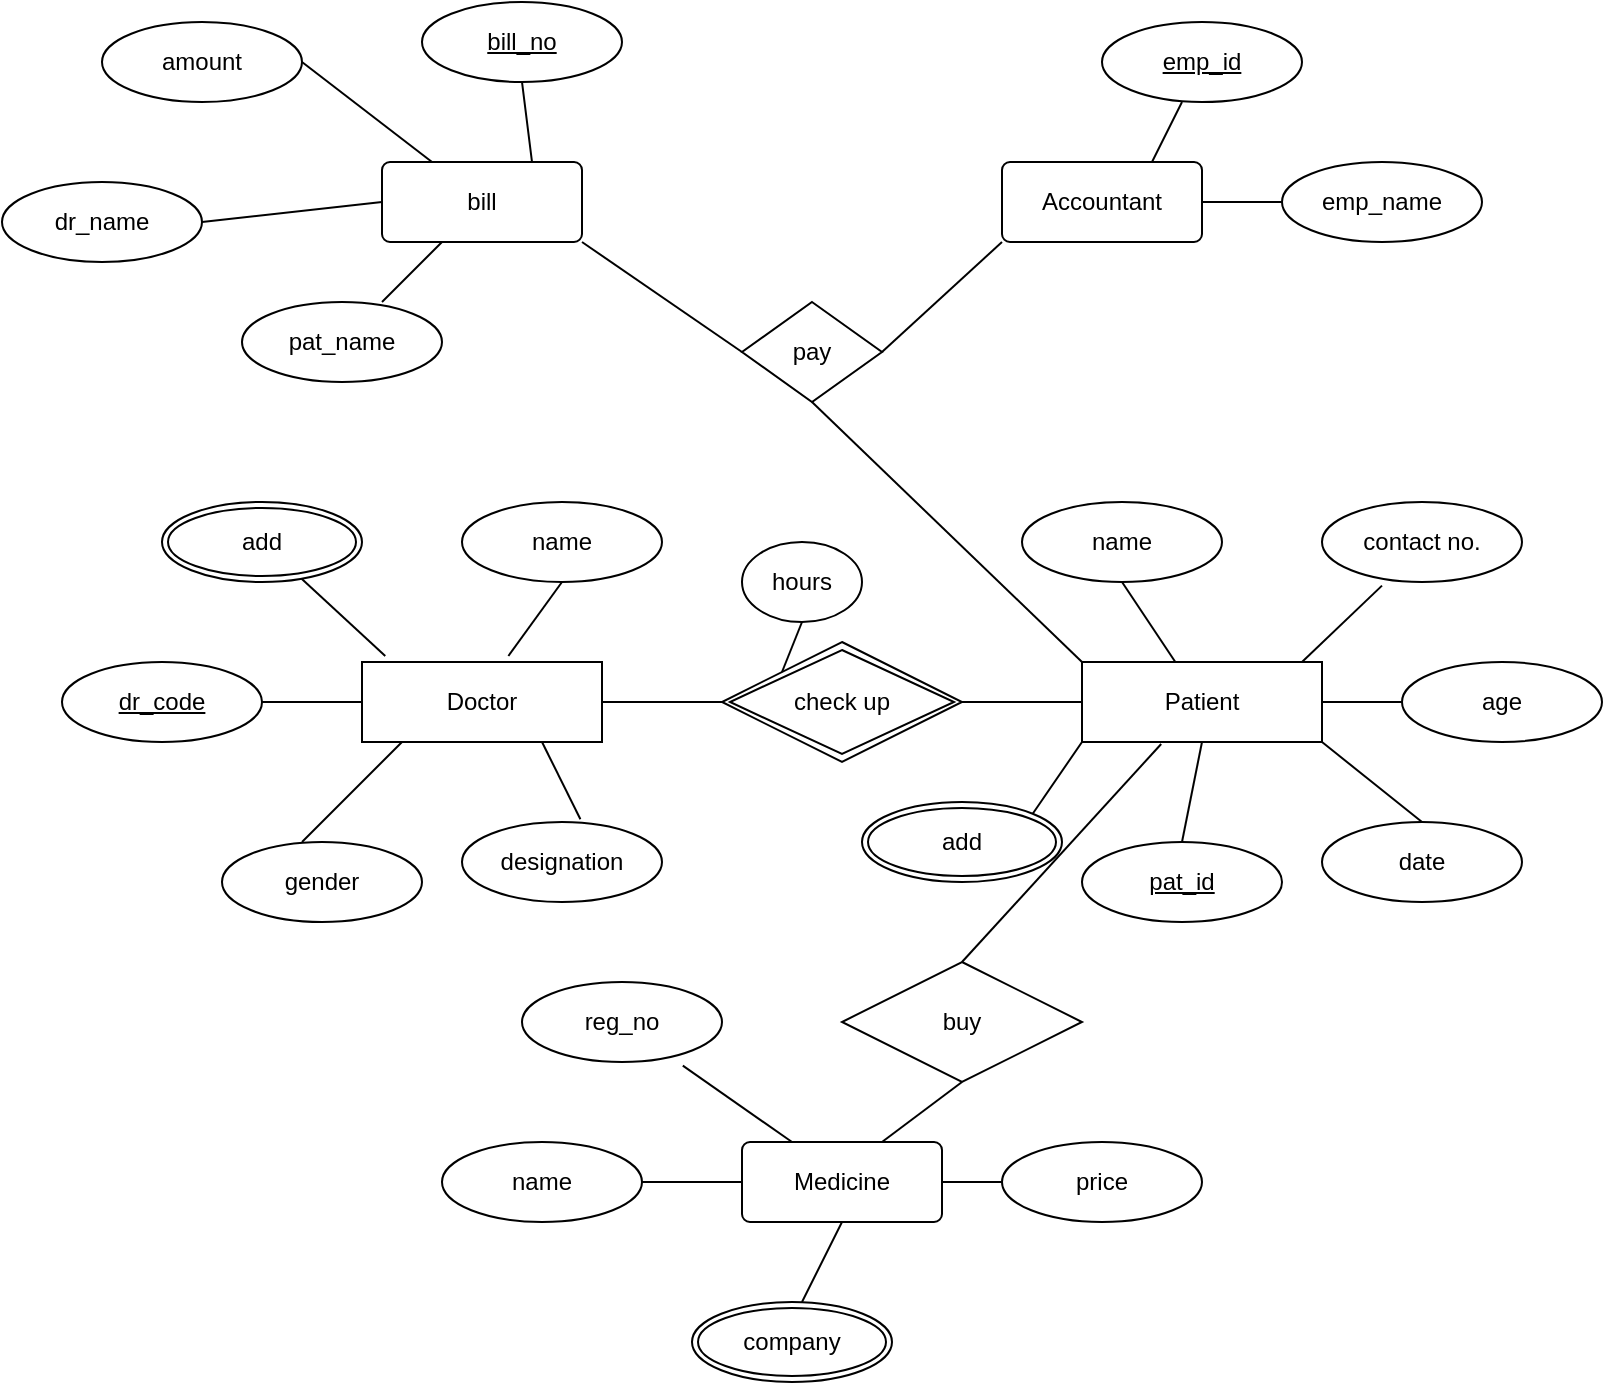 <mxfile version="20.6.0" type="github">
  <diagram id="R2lEEEUBdFMjLlhIrx00" name="Page-1">
    <mxGraphModel dx="1038" dy="481" grid="1" gridSize="10" guides="1" tooltips="1" connect="1" arrows="1" fold="1" page="1" pageScale="1" pageWidth="850" pageHeight="1100" math="0" shadow="0" extFonts="Permanent Marker^https://fonts.googleapis.com/css?family=Permanent+Marker">
      <root>
        <mxCell id="0" />
        <mxCell id="1" parent="0" />
        <mxCell id="p-nEK6x3LKDe2Mx0rI_O-2" value="Doctor" style="whiteSpace=wrap;html=1;align=center;" vertex="1" parent="1">
          <mxGeometry x="200" y="400" width="120" height="40" as="geometry" />
        </mxCell>
        <mxCell id="p-nEK6x3LKDe2Mx0rI_O-3" value="Patient" style="whiteSpace=wrap;html=1;align=center;" vertex="1" parent="1">
          <mxGeometry x="560" y="400" width="120" height="40" as="geometry" />
        </mxCell>
        <mxCell id="p-nEK6x3LKDe2Mx0rI_O-4" value="check up" style="shape=rhombus;double=1;perimeter=rhombusPerimeter;whiteSpace=wrap;html=1;align=center;" vertex="1" parent="1">
          <mxGeometry x="380" y="390" width="120" height="60" as="geometry" />
        </mxCell>
        <mxCell id="p-nEK6x3LKDe2Mx0rI_O-7" value="" style="line;strokeWidth=1;rotatable=0;dashed=0;labelPosition=right;align=left;verticalAlign=middle;spacingTop=0;spacingLeft=6;points=[];portConstraint=eastwest;" vertex="1" parent="1">
          <mxGeometry x="320" y="415" width="60" height="10" as="geometry" />
        </mxCell>
        <mxCell id="p-nEK6x3LKDe2Mx0rI_O-8" value="" style="line;strokeWidth=1;rotatable=0;dashed=0;labelPosition=right;align=left;verticalAlign=middle;spacingTop=0;spacingLeft=6;points=[];portConstraint=eastwest;" vertex="1" parent="1">
          <mxGeometry x="500" y="415" width="60" height="10" as="geometry" />
        </mxCell>
        <mxCell id="p-nEK6x3LKDe2Mx0rI_O-9" value="dr_code" style="ellipse;whiteSpace=wrap;html=1;align=center;fontStyle=4;" vertex="1" parent="1">
          <mxGeometry x="50" y="400" width="100" height="40" as="geometry" />
        </mxCell>
        <mxCell id="p-nEK6x3LKDe2Mx0rI_O-10" value="" style="endArrow=none;html=1;rounded=0;" edge="1" parent="1">
          <mxGeometry relative="1" as="geometry">
            <mxPoint x="150" y="420" as="sourcePoint" />
            <mxPoint x="200" y="420" as="targetPoint" />
          </mxGeometry>
        </mxCell>
        <mxCell id="p-nEK6x3LKDe2Mx0rI_O-11" value="gender" style="ellipse;whiteSpace=wrap;html=1;align=center;" vertex="1" parent="1">
          <mxGeometry x="130" y="490" width="100" height="40" as="geometry" />
        </mxCell>
        <mxCell id="p-nEK6x3LKDe2Mx0rI_O-12" value="designation" style="ellipse;whiteSpace=wrap;html=1;align=center;" vertex="1" parent="1">
          <mxGeometry x="250" y="480" width="100" height="40" as="geometry" />
        </mxCell>
        <mxCell id="p-nEK6x3LKDe2Mx0rI_O-14" value="name" style="ellipse;whiteSpace=wrap;html=1;align=center;" vertex="1" parent="1">
          <mxGeometry x="250" y="320" width="100" height="40" as="geometry" />
        </mxCell>
        <mxCell id="p-nEK6x3LKDe2Mx0rI_O-15" value="add" style="ellipse;shape=doubleEllipse;margin=3;whiteSpace=wrap;html=1;align=center;" vertex="1" parent="1">
          <mxGeometry x="100" y="320" width="100" height="40" as="geometry" />
        </mxCell>
        <mxCell id="p-nEK6x3LKDe2Mx0rI_O-20" value="" style="endArrow=none;html=1;rounded=0;exitX=0.61;exitY=-0.075;exitDx=0;exitDy=0;exitPerimeter=0;" edge="1" parent="1" source="p-nEK6x3LKDe2Mx0rI_O-2">
          <mxGeometry width="50" height="50" relative="1" as="geometry">
            <mxPoint x="250" y="410" as="sourcePoint" />
            <mxPoint x="300" y="360" as="targetPoint" />
          </mxGeometry>
        </mxCell>
        <mxCell id="p-nEK6x3LKDe2Mx0rI_O-21" value="" style="endArrow=none;html=1;rounded=0;exitX=0.097;exitY=-0.075;exitDx=0;exitDy=0;exitPerimeter=0;" edge="1" parent="1" source="p-nEK6x3LKDe2Mx0rI_O-2" target="p-nEK6x3LKDe2Mx0rI_O-15">
          <mxGeometry width="50" height="50" relative="1" as="geometry">
            <mxPoint x="210" y="390" as="sourcePoint" />
            <mxPoint x="220" y="340" as="targetPoint" />
          </mxGeometry>
        </mxCell>
        <mxCell id="p-nEK6x3LKDe2Mx0rI_O-22" value="" style="endArrow=none;html=1;rounded=0;" edge="1" parent="1">
          <mxGeometry width="50" height="50" relative="1" as="geometry">
            <mxPoint x="170" y="490" as="sourcePoint" />
            <mxPoint x="220" y="440" as="targetPoint" />
          </mxGeometry>
        </mxCell>
        <mxCell id="p-nEK6x3LKDe2Mx0rI_O-23" value="" style="endArrow=none;html=1;rounded=0;exitX=0.592;exitY=-0.035;exitDx=0;exitDy=0;exitPerimeter=0;entryX=0.75;entryY=1;entryDx=0;entryDy=0;" edge="1" parent="1" source="p-nEK6x3LKDe2Mx0rI_O-12" target="p-nEK6x3LKDe2Mx0rI_O-2">
          <mxGeometry width="50" height="50" relative="1" as="geometry">
            <mxPoint x="260" y="480" as="sourcePoint" />
            <mxPoint x="310" y="430" as="targetPoint" />
          </mxGeometry>
        </mxCell>
        <mxCell id="p-nEK6x3LKDe2Mx0rI_O-24" value="name" style="ellipse;whiteSpace=wrap;html=1;align=center;" vertex="1" parent="1">
          <mxGeometry x="530" y="320" width="100" height="40" as="geometry" />
        </mxCell>
        <mxCell id="p-nEK6x3LKDe2Mx0rI_O-25" value="contact no." style="ellipse;whiteSpace=wrap;html=1;align=center;" vertex="1" parent="1">
          <mxGeometry x="680" y="320" width="100" height="40" as="geometry" />
        </mxCell>
        <mxCell id="p-nEK6x3LKDe2Mx0rI_O-26" value="age" style="ellipse;whiteSpace=wrap;html=1;align=center;" vertex="1" parent="1">
          <mxGeometry x="720" y="400" width="100" height="40" as="geometry" />
        </mxCell>
        <mxCell id="p-nEK6x3LKDe2Mx0rI_O-27" value="date" style="ellipse;whiteSpace=wrap;html=1;align=center;" vertex="1" parent="1">
          <mxGeometry x="680" y="480" width="100" height="40" as="geometry" />
        </mxCell>
        <mxCell id="p-nEK6x3LKDe2Mx0rI_O-28" value="pat_id" style="ellipse;whiteSpace=wrap;html=1;align=center;fontStyle=4;" vertex="1" parent="1">
          <mxGeometry x="560" y="490" width="100" height="40" as="geometry" />
        </mxCell>
        <mxCell id="p-nEK6x3LKDe2Mx0rI_O-29" value="add" style="ellipse;shape=doubleEllipse;margin=3;whiteSpace=wrap;html=1;align=center;" vertex="1" parent="1">
          <mxGeometry x="450" y="470" width="100" height="40" as="geometry" />
        </mxCell>
        <mxCell id="p-nEK6x3LKDe2Mx0rI_O-30" value="" style="endArrow=none;html=1;rounded=0;entryX=0.5;entryY=1;entryDx=0;entryDy=0;" edge="1" parent="1" source="p-nEK6x3LKDe2Mx0rI_O-3" target="p-nEK6x3LKDe2Mx0rI_O-24">
          <mxGeometry width="50" height="50" relative="1" as="geometry">
            <mxPoint x="570" y="400" as="sourcePoint" />
            <mxPoint x="620" y="350" as="targetPoint" />
          </mxGeometry>
        </mxCell>
        <mxCell id="p-nEK6x3LKDe2Mx0rI_O-31" value="" style="endArrow=none;html=1;rounded=0;entryX=0.3;entryY=1.045;entryDx=0;entryDy=0;entryPerimeter=0;" edge="1" parent="1" target="p-nEK6x3LKDe2Mx0rI_O-25">
          <mxGeometry width="50" height="50" relative="1" as="geometry">
            <mxPoint x="670" y="400" as="sourcePoint" />
            <mxPoint x="720" y="350" as="targetPoint" />
          </mxGeometry>
        </mxCell>
        <mxCell id="p-nEK6x3LKDe2Mx0rI_O-32" value="" style="endArrow=none;html=1;rounded=0;entryX=0;entryY=0.5;entryDx=0;entryDy=0;exitX=1;exitY=0.5;exitDx=0;exitDy=0;" edge="1" parent="1" source="p-nEK6x3LKDe2Mx0rI_O-3" target="p-nEK6x3LKDe2Mx0rI_O-26">
          <mxGeometry width="50" height="50" relative="1" as="geometry">
            <mxPoint x="680" y="450" as="sourcePoint" />
            <mxPoint x="730" y="400" as="targetPoint" />
          </mxGeometry>
        </mxCell>
        <mxCell id="p-nEK6x3LKDe2Mx0rI_O-33" value="" style="endArrow=none;html=1;rounded=0;entryX=1;entryY=1;entryDx=0;entryDy=0;exitX=0.5;exitY=0;exitDx=0;exitDy=0;" edge="1" parent="1" source="p-nEK6x3LKDe2Mx0rI_O-27" target="p-nEK6x3LKDe2Mx0rI_O-3">
          <mxGeometry width="50" height="50" relative="1" as="geometry">
            <mxPoint x="670" y="480" as="sourcePoint" />
            <mxPoint x="720" y="430" as="targetPoint" />
          </mxGeometry>
        </mxCell>
        <mxCell id="p-nEK6x3LKDe2Mx0rI_O-34" value="" style="endArrow=none;html=1;rounded=0;exitX=0.5;exitY=0;exitDx=0;exitDy=0;entryX=0.5;entryY=1;entryDx=0;entryDy=0;" edge="1" parent="1" source="p-nEK6x3LKDe2Mx0rI_O-28" target="p-nEK6x3LKDe2Mx0rI_O-3">
          <mxGeometry width="50" height="50" relative="1" as="geometry">
            <mxPoint x="590" y="490" as="sourcePoint" />
            <mxPoint x="640" y="440" as="targetPoint" />
          </mxGeometry>
        </mxCell>
        <mxCell id="p-nEK6x3LKDe2Mx0rI_O-35" value="" style="endArrow=none;html=1;rounded=0;exitX=1;exitY=0;exitDx=0;exitDy=0;" edge="1" parent="1" source="p-nEK6x3LKDe2Mx0rI_O-29">
          <mxGeometry width="50" height="50" relative="1" as="geometry">
            <mxPoint x="520" y="480" as="sourcePoint" />
            <mxPoint x="560" y="440" as="targetPoint" />
          </mxGeometry>
        </mxCell>
        <mxCell id="p-nEK6x3LKDe2Mx0rI_O-36" value="hours" style="ellipse;whiteSpace=wrap;html=1;align=center;" vertex="1" parent="1">
          <mxGeometry x="390" y="340" width="60" height="40" as="geometry" />
        </mxCell>
        <mxCell id="p-nEK6x3LKDe2Mx0rI_O-37" value="" style="endArrow=none;html=1;rounded=0;exitX=0;exitY=0;exitDx=0;exitDy=0;entryX=0.5;entryY=1;entryDx=0;entryDy=0;" edge="1" parent="1" source="p-nEK6x3LKDe2Mx0rI_O-4" target="p-nEK6x3LKDe2Mx0rI_O-36">
          <mxGeometry width="50" height="50" relative="1" as="geometry">
            <mxPoint x="440" y="520" as="sourcePoint" />
            <mxPoint x="490" y="470" as="targetPoint" />
          </mxGeometry>
        </mxCell>
        <mxCell id="p-nEK6x3LKDe2Mx0rI_O-38" value="Medicine" style="rounded=1;arcSize=10;whiteSpace=wrap;html=1;align=center;" vertex="1" parent="1">
          <mxGeometry x="390" y="640" width="100" height="40" as="geometry" />
        </mxCell>
        <mxCell id="p-nEK6x3LKDe2Mx0rI_O-39" value="name" style="ellipse;whiteSpace=wrap;html=1;align=center;" vertex="1" parent="1">
          <mxGeometry x="240" y="640" width="100" height="40" as="geometry" />
        </mxCell>
        <mxCell id="p-nEK6x3LKDe2Mx0rI_O-40" value="reg_no" style="ellipse;whiteSpace=wrap;html=1;align=center;" vertex="1" parent="1">
          <mxGeometry x="280" y="560" width="100" height="40" as="geometry" />
        </mxCell>
        <mxCell id="p-nEK6x3LKDe2Mx0rI_O-41" value="company" style="ellipse;shape=doubleEllipse;margin=3;whiteSpace=wrap;html=1;align=center;" vertex="1" parent="1">
          <mxGeometry x="365" y="720" width="100" height="40" as="geometry" />
        </mxCell>
        <mxCell id="p-nEK6x3LKDe2Mx0rI_O-42" value="price" style="ellipse;whiteSpace=wrap;html=1;align=center;" vertex="1" parent="1">
          <mxGeometry x="520" y="640" width="100" height="40" as="geometry" />
        </mxCell>
        <mxCell id="p-nEK6x3LKDe2Mx0rI_O-43" value="" style="endArrow=none;html=1;rounded=0;entryX=0.25;entryY=0;entryDx=0;entryDy=0;exitX=0.804;exitY=1.045;exitDx=0;exitDy=0;exitPerimeter=0;" edge="1" parent="1" source="p-nEK6x3LKDe2Mx0rI_O-40" target="p-nEK6x3LKDe2Mx0rI_O-38">
          <mxGeometry width="50" height="50" relative="1" as="geometry">
            <mxPoint x="360" y="640" as="sourcePoint" />
            <mxPoint x="410" y="590" as="targetPoint" />
          </mxGeometry>
        </mxCell>
        <mxCell id="p-nEK6x3LKDe2Mx0rI_O-45" value="" style="endArrow=none;html=1;rounded=0;entryX=0;entryY=0.5;entryDx=0;entryDy=0;exitX=1;exitY=0.5;exitDx=0;exitDy=0;" edge="1" parent="1" source="p-nEK6x3LKDe2Mx0rI_O-39" target="p-nEK6x3LKDe2Mx0rI_O-38">
          <mxGeometry width="50" height="50" relative="1" as="geometry">
            <mxPoint x="340" y="690" as="sourcePoint" />
            <mxPoint x="390" y="640" as="targetPoint" />
          </mxGeometry>
        </mxCell>
        <mxCell id="p-nEK6x3LKDe2Mx0rI_O-46" value="" style="endArrow=none;html=1;rounded=0;entryX=0.5;entryY=1;entryDx=0;entryDy=0;exitX=0.55;exitY=0;exitDx=0;exitDy=0;exitPerimeter=0;" edge="1" parent="1" source="p-nEK6x3LKDe2Mx0rI_O-41" target="p-nEK6x3LKDe2Mx0rI_O-38">
          <mxGeometry width="50" height="50" relative="1" as="geometry">
            <mxPoint x="400" y="730" as="sourcePoint" />
            <mxPoint x="450" y="680" as="targetPoint" />
          </mxGeometry>
        </mxCell>
        <mxCell id="p-nEK6x3LKDe2Mx0rI_O-47" value="" style="endArrow=none;html=1;rounded=0;entryX=0;entryY=0.5;entryDx=0;entryDy=0;exitX=1;exitY=0.5;exitDx=0;exitDy=0;" edge="1" parent="1" source="p-nEK6x3LKDe2Mx0rI_O-38" target="p-nEK6x3LKDe2Mx0rI_O-42">
          <mxGeometry width="50" height="50" relative="1" as="geometry">
            <mxPoint x="480" y="680" as="sourcePoint" />
            <mxPoint x="530" y="630" as="targetPoint" />
          </mxGeometry>
        </mxCell>
        <mxCell id="p-nEK6x3LKDe2Mx0rI_O-48" value="buy" style="shape=rhombus;perimeter=rhombusPerimeter;whiteSpace=wrap;html=1;align=center;" vertex="1" parent="1">
          <mxGeometry x="440" y="550" width="120" height="60" as="geometry" />
        </mxCell>
        <mxCell id="p-nEK6x3LKDe2Mx0rI_O-49" value="" style="endArrow=none;html=1;rounded=0;exitX=0.5;exitY=0;exitDx=0;exitDy=0;entryX=0.33;entryY=1.025;entryDx=0;entryDy=0;entryPerimeter=0;" edge="1" parent="1" source="p-nEK6x3LKDe2Mx0rI_O-48" target="p-nEK6x3LKDe2Mx0rI_O-3">
          <mxGeometry width="50" height="50" relative="1" as="geometry">
            <mxPoint x="510" y="560" as="sourcePoint" />
            <mxPoint x="560" y="510" as="targetPoint" />
          </mxGeometry>
        </mxCell>
        <mxCell id="p-nEK6x3LKDe2Mx0rI_O-50" value="" style="endArrow=none;html=1;rounded=0;entryX=0.5;entryY=1;entryDx=0;entryDy=0;" edge="1" parent="1" target="p-nEK6x3LKDe2Mx0rI_O-48">
          <mxGeometry width="50" height="50" relative="1" as="geometry">
            <mxPoint x="460" y="640" as="sourcePoint" />
            <mxPoint x="510" y="590" as="targetPoint" />
          </mxGeometry>
        </mxCell>
        <mxCell id="p-nEK6x3LKDe2Mx0rI_O-51" value="Accountant" style="rounded=1;arcSize=10;whiteSpace=wrap;html=1;align=center;" vertex="1" parent="1">
          <mxGeometry x="520" y="150" width="100" height="40" as="geometry" />
        </mxCell>
        <mxCell id="p-nEK6x3LKDe2Mx0rI_O-52" value="bill" style="rounded=1;arcSize=10;whiteSpace=wrap;html=1;align=center;" vertex="1" parent="1">
          <mxGeometry x="210" y="150" width="100" height="40" as="geometry" />
        </mxCell>
        <mxCell id="p-nEK6x3LKDe2Mx0rI_O-53" value="pat_name" style="ellipse;whiteSpace=wrap;html=1;align=center;" vertex="1" parent="1">
          <mxGeometry x="140" y="220" width="100" height="40" as="geometry" />
        </mxCell>
        <mxCell id="p-nEK6x3LKDe2Mx0rI_O-54" value="dr_name" style="ellipse;whiteSpace=wrap;html=1;align=center;" vertex="1" parent="1">
          <mxGeometry x="20" y="160" width="100" height="40" as="geometry" />
        </mxCell>
        <mxCell id="p-nEK6x3LKDe2Mx0rI_O-55" value="amount" style="ellipse;whiteSpace=wrap;html=1;align=center;" vertex="1" parent="1">
          <mxGeometry x="70" y="80" width="100" height="40" as="geometry" />
        </mxCell>
        <mxCell id="p-nEK6x3LKDe2Mx0rI_O-58" value="emp_name" style="ellipse;whiteSpace=wrap;html=1;align=center;" vertex="1" parent="1">
          <mxGeometry x="660" y="150" width="100" height="40" as="geometry" />
        </mxCell>
        <mxCell id="p-nEK6x3LKDe2Mx0rI_O-59" value="pay" style="shape=rhombus;perimeter=rhombusPerimeter;whiteSpace=wrap;html=1;align=center;" vertex="1" parent="1">
          <mxGeometry x="390" y="220" width="70" height="50" as="geometry" />
        </mxCell>
        <mxCell id="p-nEK6x3LKDe2Mx0rI_O-60" value="" style="endArrow=none;html=1;rounded=0;exitX=1;exitY=0.5;exitDx=0;exitDy=0;entryX=0;entryY=0.5;entryDx=0;entryDy=0;" edge="1" parent="1" source="p-nEK6x3LKDe2Mx0rI_O-54" target="p-nEK6x3LKDe2Mx0rI_O-52">
          <mxGeometry width="50" height="50" relative="1" as="geometry">
            <mxPoint x="130" y="200" as="sourcePoint" />
            <mxPoint x="190" y="180" as="targetPoint" />
          </mxGeometry>
        </mxCell>
        <mxCell id="p-nEK6x3LKDe2Mx0rI_O-62" value="" style="endArrow=none;html=1;rounded=0;entryX=0.25;entryY=0;entryDx=0;entryDy=0;exitX=1;exitY=0.5;exitDx=0;exitDy=0;" edge="1" parent="1" source="p-nEK6x3LKDe2Mx0rI_O-55" target="p-nEK6x3LKDe2Mx0rI_O-52">
          <mxGeometry width="50" height="50" relative="1" as="geometry">
            <mxPoint x="160" y="140" as="sourcePoint" />
            <mxPoint x="210" y="90" as="targetPoint" />
          </mxGeometry>
        </mxCell>
        <mxCell id="p-nEK6x3LKDe2Mx0rI_O-63" value="" style="endArrow=none;html=1;rounded=0;entryX=0.5;entryY=1;entryDx=0;entryDy=0;exitX=0.75;exitY=0;exitDx=0;exitDy=0;" edge="1" parent="1" source="p-nEK6x3LKDe2Mx0rI_O-52">
          <mxGeometry width="50" height="50" relative="1" as="geometry">
            <mxPoint x="250" y="150" as="sourcePoint" />
            <mxPoint x="280" y="110" as="targetPoint" />
          </mxGeometry>
        </mxCell>
        <mxCell id="p-nEK6x3LKDe2Mx0rI_O-64" value="" style="endArrow=none;html=1;rounded=0;" edge="1" parent="1">
          <mxGeometry width="50" height="50" relative="1" as="geometry">
            <mxPoint x="210" y="220" as="sourcePoint" />
            <mxPoint x="240" y="190" as="targetPoint" />
          </mxGeometry>
        </mxCell>
        <mxCell id="p-nEK6x3LKDe2Mx0rI_O-65" value="" style="endArrow=none;html=1;rounded=0;exitX=0.75;exitY=0;exitDx=0;exitDy=0;" edge="1" parent="1" source="p-nEK6x3LKDe2Mx0rI_O-51">
          <mxGeometry width="50" height="50" relative="1" as="geometry">
            <mxPoint x="570" y="160" as="sourcePoint" />
            <mxPoint x="610" y="120" as="targetPoint" />
          </mxGeometry>
        </mxCell>
        <mxCell id="p-nEK6x3LKDe2Mx0rI_O-66" value="" style="endArrow=none;html=1;rounded=0;entryX=0;entryY=0.5;entryDx=0;entryDy=0;exitX=1;exitY=0.5;exitDx=0;exitDy=0;" edge="1" parent="1" source="p-nEK6x3LKDe2Mx0rI_O-51" target="p-nEK6x3LKDe2Mx0rI_O-58">
          <mxGeometry width="50" height="50" relative="1" as="geometry">
            <mxPoint x="610" y="200" as="sourcePoint" />
            <mxPoint x="660" y="150" as="targetPoint" />
          </mxGeometry>
        </mxCell>
        <mxCell id="p-nEK6x3LKDe2Mx0rI_O-67" value="" style="endArrow=none;html=1;rounded=0;exitX=1;exitY=0.5;exitDx=0;exitDy=0;" edge="1" parent="1" source="p-nEK6x3LKDe2Mx0rI_O-59">
          <mxGeometry width="50" height="50" relative="1" as="geometry">
            <mxPoint x="460" y="240" as="sourcePoint" />
            <mxPoint x="520" y="190" as="targetPoint" />
          </mxGeometry>
        </mxCell>
        <mxCell id="p-nEK6x3LKDe2Mx0rI_O-68" value="" style="endArrow=none;html=1;rounded=0;entryX=0;entryY=0.5;entryDx=0;entryDy=0;exitX=1;exitY=1;exitDx=0;exitDy=0;" edge="1" parent="1" source="p-nEK6x3LKDe2Mx0rI_O-52" target="p-nEK6x3LKDe2Mx0rI_O-59">
          <mxGeometry width="50" height="50" relative="1" as="geometry">
            <mxPoint x="320" y="240" as="sourcePoint" />
            <mxPoint x="370" y="190" as="targetPoint" />
          </mxGeometry>
        </mxCell>
        <mxCell id="p-nEK6x3LKDe2Mx0rI_O-69" value="" style="endArrow=none;html=1;rounded=0;entryX=0;entryY=0;entryDx=0;entryDy=0;exitX=0.5;exitY=1;exitDx=0;exitDy=0;" edge="1" parent="1" source="p-nEK6x3LKDe2Mx0rI_O-59" target="p-nEK6x3LKDe2Mx0rI_O-3">
          <mxGeometry width="50" height="50" relative="1" as="geometry">
            <mxPoint x="440" y="330" as="sourcePoint" />
            <mxPoint x="490" y="280" as="targetPoint" />
          </mxGeometry>
        </mxCell>
        <mxCell id="p-nEK6x3LKDe2Mx0rI_O-70" value="bill_no" style="ellipse;whiteSpace=wrap;html=1;align=center;fontStyle=4;" vertex="1" parent="1">
          <mxGeometry x="230" y="70" width="100" height="40" as="geometry" />
        </mxCell>
        <mxCell id="p-nEK6x3LKDe2Mx0rI_O-71" value="emp_id" style="ellipse;whiteSpace=wrap;html=1;align=center;fontStyle=4;" vertex="1" parent="1">
          <mxGeometry x="570" y="80" width="100" height="40" as="geometry" />
        </mxCell>
      </root>
    </mxGraphModel>
  </diagram>
</mxfile>
